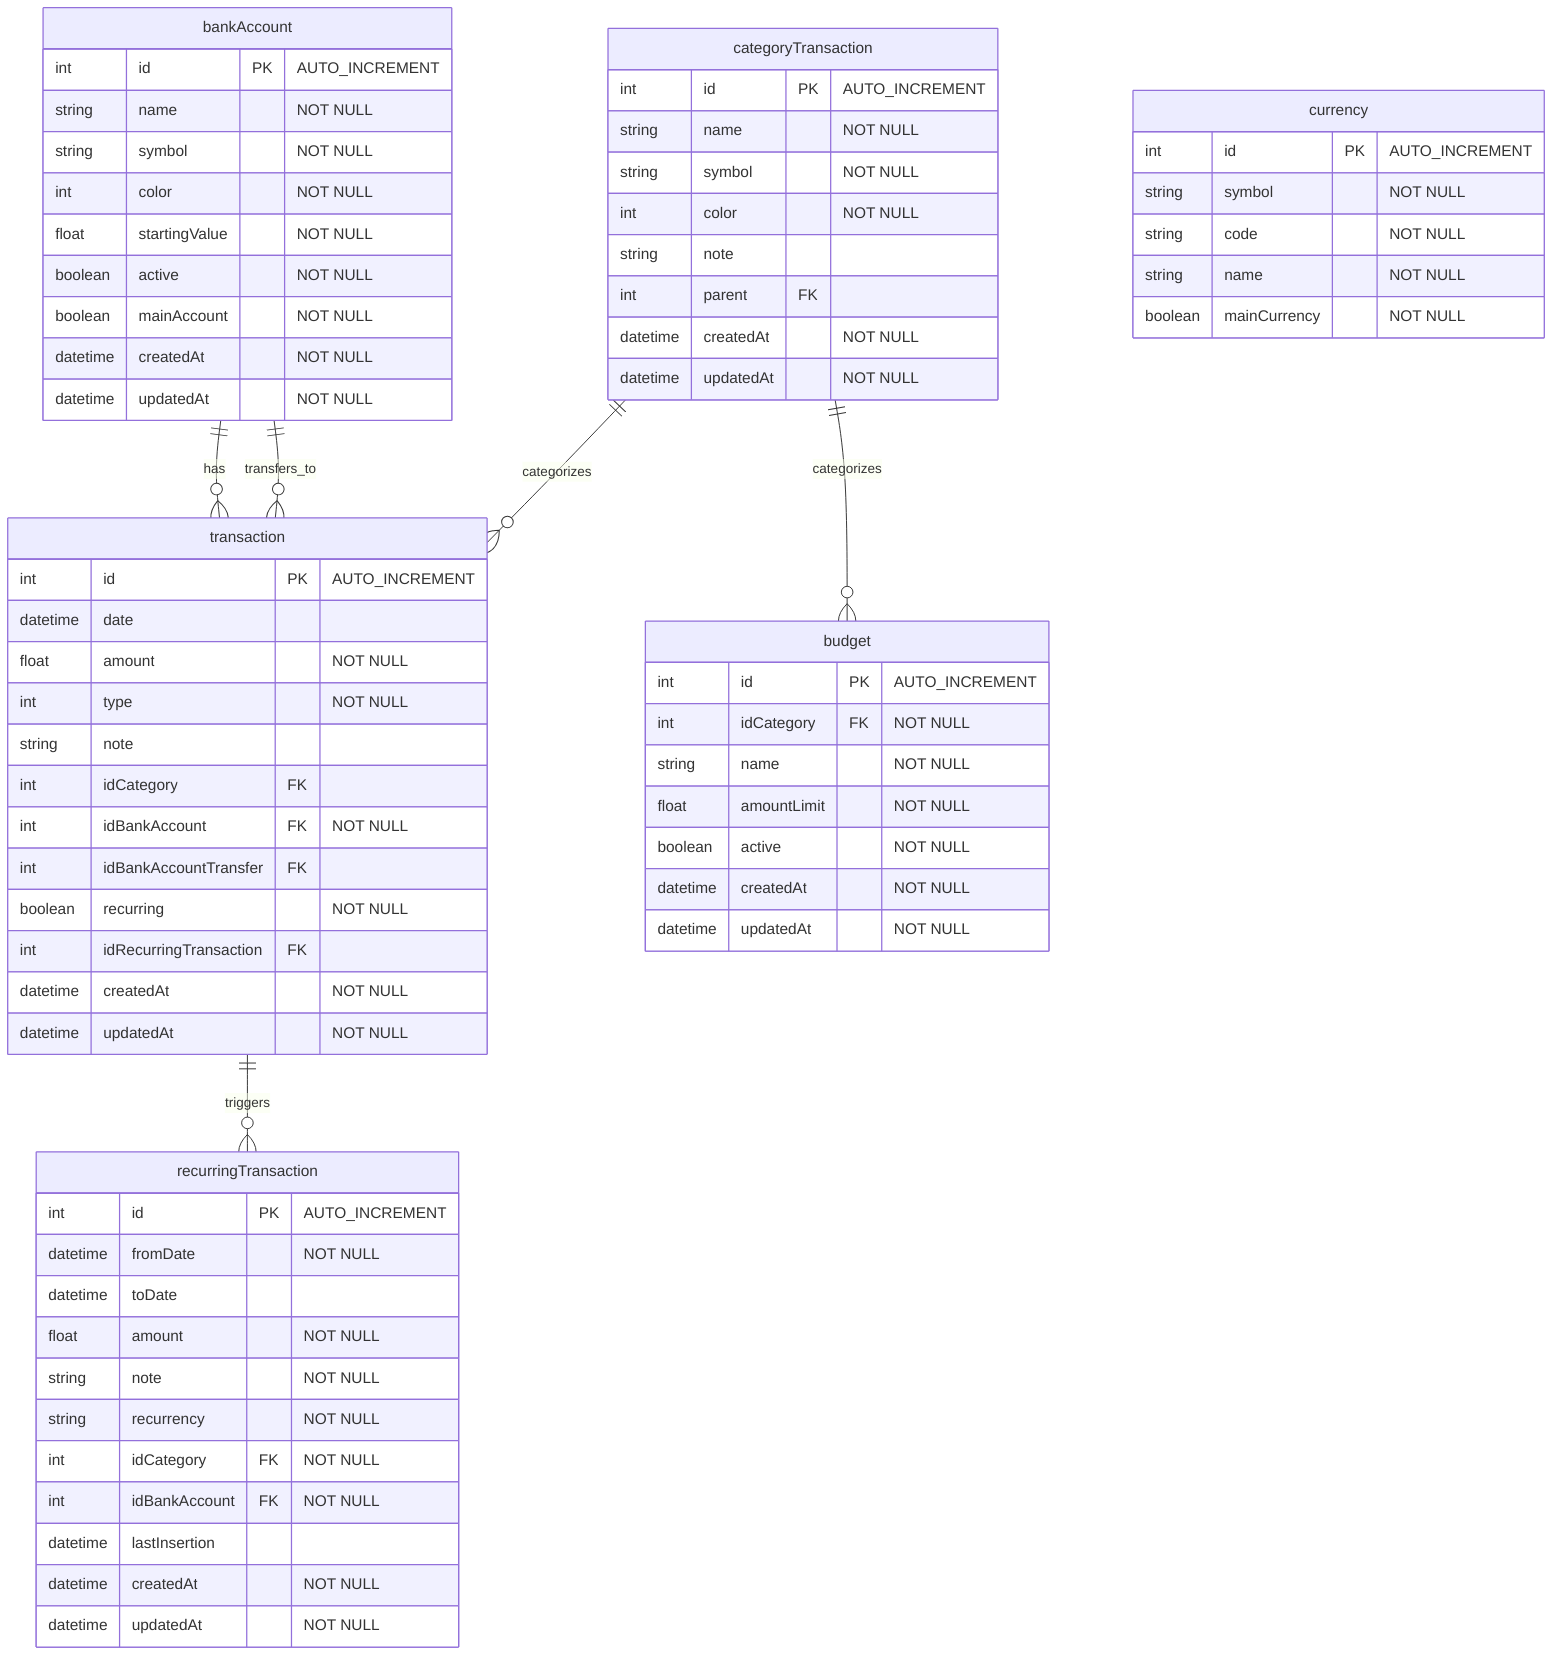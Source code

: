 erDiagram
    bankAccount ||--o{ transaction : has
    bankAccount ||--o{ transaction : transfers_to
    categoryTransaction ||--o{ transaction : categorizes
    transaction ||--o{ recurringTransaction : triggers
    categoryTransaction ||--o{ budget : categorizes
    currency

    bankAccount {
        int id PK "AUTO_INCREMENT"
        string name "NOT NULL"
        string symbol "NOT NULL"
        int color "NOT NULL"
        float startingValue "NOT NULL"
        boolean active "NOT NULL"
        boolean mainAccount "NOT NULL"
        datetime createdAt "NOT NULL"
        datetime updatedAt "NOT NULL"
    }

    transaction {
        int id PK "AUTO_INCREMENT"
        datetime date
        float amount "NOT NULL"
        int type "NOT NULL"
        string note
        int idCategory FK
        int idBankAccount FK "NOT NULL"
        int idBankAccountTransfer FK
        boolean recurring "NOT NULL"
        int idRecurringTransaction FK
        datetime createdAt "NOT NULL"
        datetime updatedAt "NOT NULL"
    }

    recurringTransaction {
        int id PK "AUTO_INCREMENT"
        datetime fromDate "NOT NULL"
        datetime toDate
        float amount "NOT NULL"
        string note "NOT NULL"
        string recurrency "NOT NULL"
        int idCategory FK "NOT NULL"
        int idBankAccount FK "NOT NULL"
        datetime lastInsertion
        datetime createdAt "NOT NULL"
        datetime updatedAt "NOT NULL"
    }

    categoryTransaction {
        int id PK "AUTO_INCREMENT"
        string name "NOT NULL"
        string symbol "NOT NULL"
        int color "NOT NULL"
        string note
        int parent FK
        datetime createdAt "NOT NULL"
        datetime updatedAt "NOT NULL"
    }

    budget {
        int id PK "AUTO_INCREMENT"
        int idCategory FK "NOT NULL"
        string name "NOT NULL"
        float amountLimit "NOT NULL"
        boolean active "NOT NULL"
        datetime createdAt "NOT NULL"
        datetime updatedAt "NOT NULL"
    }

    currency {
        int id PK "AUTO_INCREMENT"
        string symbol "NOT NULL"
        string code "NOT NULL"
        string name "NOT NULL"
        boolean mainCurrency "NOT NULL"
    }
